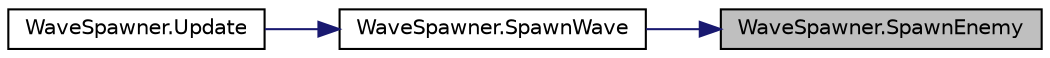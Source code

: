 digraph "WaveSpawner.SpawnEnemy"
{
 // LATEX_PDF_SIZE
  edge [fontname="Helvetica",fontsize="10",labelfontname="Helvetica",labelfontsize="10"];
  node [fontname="Helvetica",fontsize="10",shape=record];
  rankdir="RL";
  Node1 [label="WaveSpawner.SpawnEnemy",height=0.2,width=0.4,color="black", fillcolor="grey75", style="filled", fontcolor="black",tooltip="Создание врага"];
  Node1 -> Node2 [dir="back",color="midnightblue",fontsize="10",style="solid"];
  Node2 [label="WaveSpawner.SpawnWave",height=0.2,width=0.4,color="black", fillcolor="white", style="filled",URL="$class_wave_spawner.html#a0414e37e697e101b84ca3fb59ad2d9ec",tooltip="Создание новых волн"];
  Node2 -> Node3 [dir="back",color="midnightblue",fontsize="10",style="solid"];
  Node3 [label="WaveSpawner.Update",height=0.2,width=0.4,color="black", fillcolor="white", style="filled",URL="$class_wave_spawner.html#a555153cbbe6e140062d5d4816f619e80",tooltip="Создает новую волну каждые 3.5 секунды"];
}
